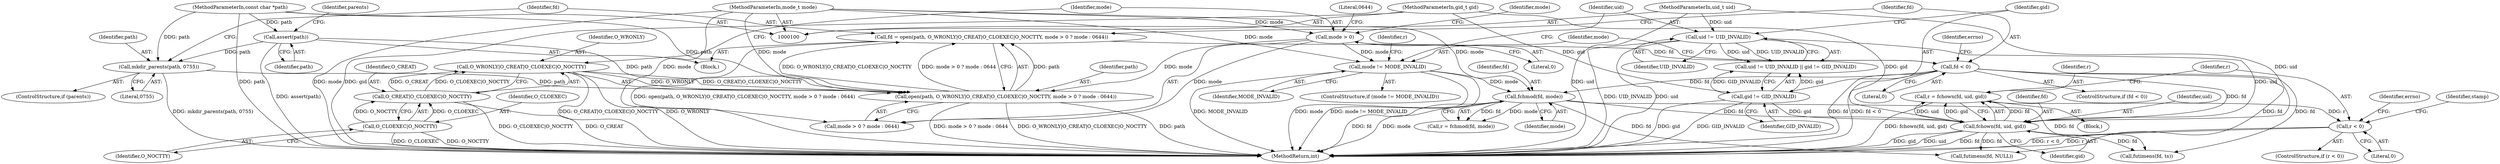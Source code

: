 digraph "0_systemd_ee735086f8670be1591fa9593e80dd60163a7a2f_0@API" {
"1000167" [label="(Call,r = fchown(fd, uid, gid))"];
"1000169" [label="(Call,fchown(fd, uid, gid))"];
"1000148" [label="(Call,fchmod(fd, mode))"];
"1000135" [label="(Call,fd < 0)"];
"1000117" [label="(Call,fd = open(path, O_WRONLY|O_CREAT|O_CLOEXEC|O_NOCTTY, mode > 0 ? mode : 0644))"];
"1000119" [label="(Call,open(path, O_WRONLY|O_CREAT|O_CLOEXEC|O_NOCTTY, mode > 0 ? mode : 0644))"];
"1000114" [label="(Call,mkdir_parents(path, 0755))"];
"1000110" [label="(Call,assert(path))"];
"1000101" [label="(MethodParameterIn,const char *path)"];
"1000121" [label="(Call,O_WRONLY|O_CREAT|O_CLOEXEC|O_NOCTTY)"];
"1000123" [label="(Call,O_CREAT|O_CLOEXEC|O_NOCTTY)"];
"1000125" [label="(Call,O_CLOEXEC|O_NOCTTY)"];
"1000129" [label="(Call,mode > 0)"];
"1000106" [label="(MethodParameterIn,mode_t mode)"];
"1000142" [label="(Call,mode != MODE_INVALID)"];
"1000160" [label="(Call,uid != UID_INVALID)"];
"1000104" [label="(MethodParameterIn,uid_t uid)"];
"1000163" [label="(Call,gid != GID_INVALID)"];
"1000105" [label="(MethodParameterIn,gid_t gid)"];
"1000174" [label="(Call,r < 0)"];
"1000165" [label="(Identifier,GID_INVALID)"];
"1000106" [label="(MethodParameterIn,mode_t mode)"];
"1000140" [label="(Identifier,errno)"];
"1000146" [label="(Call,r = fchmod(fd, mode))"];
"1000219" [label="(MethodReturn,int)"];
"1000112" [label="(ControlStructure,if (parents))"];
"1000122" [label="(Identifier,O_WRONLY)"];
"1000164" [label="(Identifier,gid)"];
"1000176" [label="(Literal,0)"];
"1000169" [label="(Call,fchown(fd, uid, gid))"];
"1000174" [label="(Call,r < 0)"];
"1000116" [label="(Literal,0755)"];
"1000113" [label="(Identifier,parents)"];
"1000114" [label="(Call,mkdir_parents(path, 0755))"];
"1000170" [label="(Identifier,fd)"];
"1000179" [label="(Identifier,errno)"];
"1000126" [label="(Identifier,O_CLOEXEC)"];
"1000166" [label="(Block,)"];
"1000148" [label="(Call,fchmod(fd, mode))"];
"1000101" [label="(MethodParameterIn,const char *path)"];
"1000111" [label="(Identifier,path)"];
"1000118" [label="(Identifier,fd)"];
"1000144" [label="(Identifier,MODE_INVALID)"];
"1000125" [label="(Call,O_CLOEXEC|O_NOCTTY)"];
"1000160" [label="(Call,uid != UID_INVALID)"];
"1000147" [label="(Identifier,r)"];
"1000173" [label="(ControlStructure,if (r < 0))"];
"1000207" [label="(Call,futimens(fd, NULL))"];
"1000128" [label="(Call,mode > 0 ? mode : 0644)"];
"1000107" [label="(Block,)"];
"1000133" [label="(Literal,0644)"];
"1000110" [label="(Call,assert(path))"];
"1000171" [label="(Identifier,uid)"];
"1000150" [label="(Identifier,mode)"];
"1000136" [label="(Identifier,fd)"];
"1000131" [label="(Literal,0)"];
"1000115" [label="(Identifier,path)"];
"1000182" [label="(Identifier,stamp)"];
"1000137" [label="(Literal,0)"];
"1000167" [label="(Call,r = fchown(fd, uid, gid))"];
"1000149" [label="(Identifier,fd)"];
"1000121" [label="(Call,O_WRONLY|O_CREAT|O_CLOEXEC|O_NOCTTY)"];
"1000129" [label="(Call,mode > 0)"];
"1000143" [label="(Identifier,mode)"];
"1000162" [label="(Identifier,UID_INVALID)"];
"1000142" [label="(Call,mode != MODE_INVALID)"];
"1000105" [label="(MethodParameterIn,gid_t gid)"];
"1000123" [label="(Call,O_CREAT|O_CLOEXEC|O_NOCTTY)"];
"1000104" [label="(MethodParameterIn,uid_t uid)"];
"1000135" [label="(Call,fd < 0)"];
"1000201" [label="(Call,futimens(fd, ts))"];
"1000134" [label="(ControlStructure,if (fd < 0))"];
"1000130" [label="(Identifier,mode)"];
"1000161" [label="(Identifier,uid)"];
"1000132" [label="(Identifier,mode)"];
"1000127" [label="(Identifier,O_NOCTTY)"];
"1000175" [label="(Identifier,r)"];
"1000168" [label="(Identifier,r)"];
"1000117" [label="(Call,fd = open(path, O_WRONLY|O_CREAT|O_CLOEXEC|O_NOCTTY, mode > 0 ? mode : 0644))"];
"1000120" [label="(Identifier,path)"];
"1000124" [label="(Identifier,O_CREAT)"];
"1000141" [label="(ControlStructure,if (mode != MODE_INVALID))"];
"1000159" [label="(Call,uid != UID_INVALID || gid != GID_INVALID)"];
"1000119" [label="(Call,open(path, O_WRONLY|O_CREAT|O_CLOEXEC|O_NOCTTY, mode > 0 ? mode : 0644))"];
"1000172" [label="(Identifier,gid)"];
"1000163" [label="(Call,gid != GID_INVALID)"];
"1000167" -> "1000166"  [label="AST: "];
"1000167" -> "1000169"  [label="CFG: "];
"1000168" -> "1000167"  [label="AST: "];
"1000169" -> "1000167"  [label="AST: "];
"1000175" -> "1000167"  [label="CFG: "];
"1000167" -> "1000219"  [label="DDG: fchown(fd, uid, gid)"];
"1000169" -> "1000167"  [label="DDG: fd"];
"1000169" -> "1000167"  [label="DDG: uid"];
"1000169" -> "1000167"  [label="DDG: gid"];
"1000167" -> "1000174"  [label="DDG: r"];
"1000169" -> "1000172"  [label="CFG: "];
"1000170" -> "1000169"  [label="AST: "];
"1000171" -> "1000169"  [label="AST: "];
"1000172" -> "1000169"  [label="AST: "];
"1000169" -> "1000219"  [label="DDG: gid"];
"1000169" -> "1000219"  [label="DDG: uid"];
"1000169" -> "1000219"  [label="DDG: fd"];
"1000148" -> "1000169"  [label="DDG: fd"];
"1000135" -> "1000169"  [label="DDG: fd"];
"1000160" -> "1000169"  [label="DDG: uid"];
"1000104" -> "1000169"  [label="DDG: uid"];
"1000163" -> "1000169"  [label="DDG: gid"];
"1000105" -> "1000169"  [label="DDG: gid"];
"1000169" -> "1000201"  [label="DDG: fd"];
"1000169" -> "1000207"  [label="DDG: fd"];
"1000148" -> "1000146"  [label="AST: "];
"1000148" -> "1000150"  [label="CFG: "];
"1000149" -> "1000148"  [label="AST: "];
"1000150" -> "1000148"  [label="AST: "];
"1000146" -> "1000148"  [label="CFG: "];
"1000148" -> "1000219"  [label="DDG: fd"];
"1000148" -> "1000219"  [label="DDG: mode"];
"1000148" -> "1000146"  [label="DDG: fd"];
"1000148" -> "1000146"  [label="DDG: mode"];
"1000135" -> "1000148"  [label="DDG: fd"];
"1000142" -> "1000148"  [label="DDG: mode"];
"1000106" -> "1000148"  [label="DDG: mode"];
"1000148" -> "1000201"  [label="DDG: fd"];
"1000148" -> "1000207"  [label="DDG: fd"];
"1000135" -> "1000134"  [label="AST: "];
"1000135" -> "1000137"  [label="CFG: "];
"1000136" -> "1000135"  [label="AST: "];
"1000137" -> "1000135"  [label="AST: "];
"1000140" -> "1000135"  [label="CFG: "];
"1000143" -> "1000135"  [label="CFG: "];
"1000135" -> "1000219"  [label="DDG: fd < 0"];
"1000135" -> "1000219"  [label="DDG: fd"];
"1000117" -> "1000135"  [label="DDG: fd"];
"1000135" -> "1000201"  [label="DDG: fd"];
"1000135" -> "1000207"  [label="DDG: fd"];
"1000117" -> "1000107"  [label="AST: "];
"1000117" -> "1000119"  [label="CFG: "];
"1000118" -> "1000117"  [label="AST: "];
"1000119" -> "1000117"  [label="AST: "];
"1000136" -> "1000117"  [label="CFG: "];
"1000117" -> "1000219"  [label="DDG: open(path, O_WRONLY|O_CREAT|O_CLOEXEC|O_NOCTTY, mode > 0 ? mode : 0644)"];
"1000119" -> "1000117"  [label="DDG: path"];
"1000119" -> "1000117"  [label="DDG: O_WRONLY|O_CREAT|O_CLOEXEC|O_NOCTTY"];
"1000119" -> "1000117"  [label="DDG: mode > 0 ? mode : 0644"];
"1000119" -> "1000128"  [label="CFG: "];
"1000120" -> "1000119"  [label="AST: "];
"1000121" -> "1000119"  [label="AST: "];
"1000128" -> "1000119"  [label="AST: "];
"1000119" -> "1000219"  [label="DDG: O_WRONLY|O_CREAT|O_CLOEXEC|O_NOCTTY"];
"1000119" -> "1000219"  [label="DDG: path"];
"1000119" -> "1000219"  [label="DDG: mode > 0 ? mode : 0644"];
"1000114" -> "1000119"  [label="DDG: path"];
"1000110" -> "1000119"  [label="DDG: path"];
"1000101" -> "1000119"  [label="DDG: path"];
"1000121" -> "1000119"  [label="DDG: O_WRONLY"];
"1000121" -> "1000119"  [label="DDG: O_CREAT|O_CLOEXEC|O_NOCTTY"];
"1000129" -> "1000119"  [label="DDG: mode"];
"1000106" -> "1000119"  [label="DDG: mode"];
"1000114" -> "1000112"  [label="AST: "];
"1000114" -> "1000116"  [label="CFG: "];
"1000115" -> "1000114"  [label="AST: "];
"1000116" -> "1000114"  [label="AST: "];
"1000118" -> "1000114"  [label="CFG: "];
"1000114" -> "1000219"  [label="DDG: mkdir_parents(path, 0755)"];
"1000110" -> "1000114"  [label="DDG: path"];
"1000101" -> "1000114"  [label="DDG: path"];
"1000110" -> "1000107"  [label="AST: "];
"1000110" -> "1000111"  [label="CFG: "];
"1000111" -> "1000110"  [label="AST: "];
"1000113" -> "1000110"  [label="CFG: "];
"1000110" -> "1000219"  [label="DDG: assert(path)"];
"1000101" -> "1000110"  [label="DDG: path"];
"1000101" -> "1000100"  [label="AST: "];
"1000101" -> "1000219"  [label="DDG: path"];
"1000121" -> "1000123"  [label="CFG: "];
"1000122" -> "1000121"  [label="AST: "];
"1000123" -> "1000121"  [label="AST: "];
"1000130" -> "1000121"  [label="CFG: "];
"1000121" -> "1000219"  [label="DDG: O_CREAT|O_CLOEXEC|O_NOCTTY"];
"1000121" -> "1000219"  [label="DDG: O_WRONLY"];
"1000123" -> "1000121"  [label="DDG: O_CREAT"];
"1000123" -> "1000121"  [label="DDG: O_CLOEXEC|O_NOCTTY"];
"1000123" -> "1000125"  [label="CFG: "];
"1000124" -> "1000123"  [label="AST: "];
"1000125" -> "1000123"  [label="AST: "];
"1000123" -> "1000219"  [label="DDG: O_CLOEXEC|O_NOCTTY"];
"1000123" -> "1000219"  [label="DDG: O_CREAT"];
"1000125" -> "1000123"  [label="DDG: O_CLOEXEC"];
"1000125" -> "1000123"  [label="DDG: O_NOCTTY"];
"1000125" -> "1000127"  [label="CFG: "];
"1000126" -> "1000125"  [label="AST: "];
"1000127" -> "1000125"  [label="AST: "];
"1000125" -> "1000219"  [label="DDG: O_CLOEXEC"];
"1000125" -> "1000219"  [label="DDG: O_NOCTTY"];
"1000129" -> "1000128"  [label="AST: "];
"1000129" -> "1000131"  [label="CFG: "];
"1000130" -> "1000129"  [label="AST: "];
"1000131" -> "1000129"  [label="AST: "];
"1000132" -> "1000129"  [label="CFG: "];
"1000133" -> "1000129"  [label="CFG: "];
"1000106" -> "1000129"  [label="DDG: mode"];
"1000129" -> "1000128"  [label="DDG: mode"];
"1000129" -> "1000142"  [label="DDG: mode"];
"1000106" -> "1000100"  [label="AST: "];
"1000106" -> "1000219"  [label="DDG: mode"];
"1000106" -> "1000128"  [label="DDG: mode"];
"1000106" -> "1000142"  [label="DDG: mode"];
"1000142" -> "1000141"  [label="AST: "];
"1000142" -> "1000144"  [label="CFG: "];
"1000143" -> "1000142"  [label="AST: "];
"1000144" -> "1000142"  [label="AST: "];
"1000147" -> "1000142"  [label="CFG: "];
"1000161" -> "1000142"  [label="CFG: "];
"1000142" -> "1000219"  [label="DDG: mode != MODE_INVALID"];
"1000142" -> "1000219"  [label="DDG: MODE_INVALID"];
"1000142" -> "1000219"  [label="DDG: mode"];
"1000160" -> "1000159"  [label="AST: "];
"1000160" -> "1000162"  [label="CFG: "];
"1000161" -> "1000160"  [label="AST: "];
"1000162" -> "1000160"  [label="AST: "];
"1000164" -> "1000160"  [label="CFG: "];
"1000159" -> "1000160"  [label="CFG: "];
"1000160" -> "1000219"  [label="DDG: UID_INVALID"];
"1000160" -> "1000219"  [label="DDG: uid"];
"1000160" -> "1000159"  [label="DDG: uid"];
"1000160" -> "1000159"  [label="DDG: UID_INVALID"];
"1000104" -> "1000160"  [label="DDG: uid"];
"1000104" -> "1000100"  [label="AST: "];
"1000104" -> "1000219"  [label="DDG: uid"];
"1000163" -> "1000159"  [label="AST: "];
"1000163" -> "1000165"  [label="CFG: "];
"1000164" -> "1000163"  [label="AST: "];
"1000165" -> "1000163"  [label="AST: "];
"1000159" -> "1000163"  [label="CFG: "];
"1000163" -> "1000219"  [label="DDG: gid"];
"1000163" -> "1000219"  [label="DDG: GID_INVALID"];
"1000163" -> "1000159"  [label="DDG: gid"];
"1000163" -> "1000159"  [label="DDG: GID_INVALID"];
"1000105" -> "1000163"  [label="DDG: gid"];
"1000105" -> "1000100"  [label="AST: "];
"1000105" -> "1000219"  [label="DDG: gid"];
"1000174" -> "1000173"  [label="AST: "];
"1000174" -> "1000176"  [label="CFG: "];
"1000175" -> "1000174"  [label="AST: "];
"1000176" -> "1000174"  [label="AST: "];
"1000179" -> "1000174"  [label="CFG: "];
"1000182" -> "1000174"  [label="CFG: "];
"1000174" -> "1000219"  [label="DDG: r < 0"];
"1000174" -> "1000219"  [label="DDG: r"];
}
